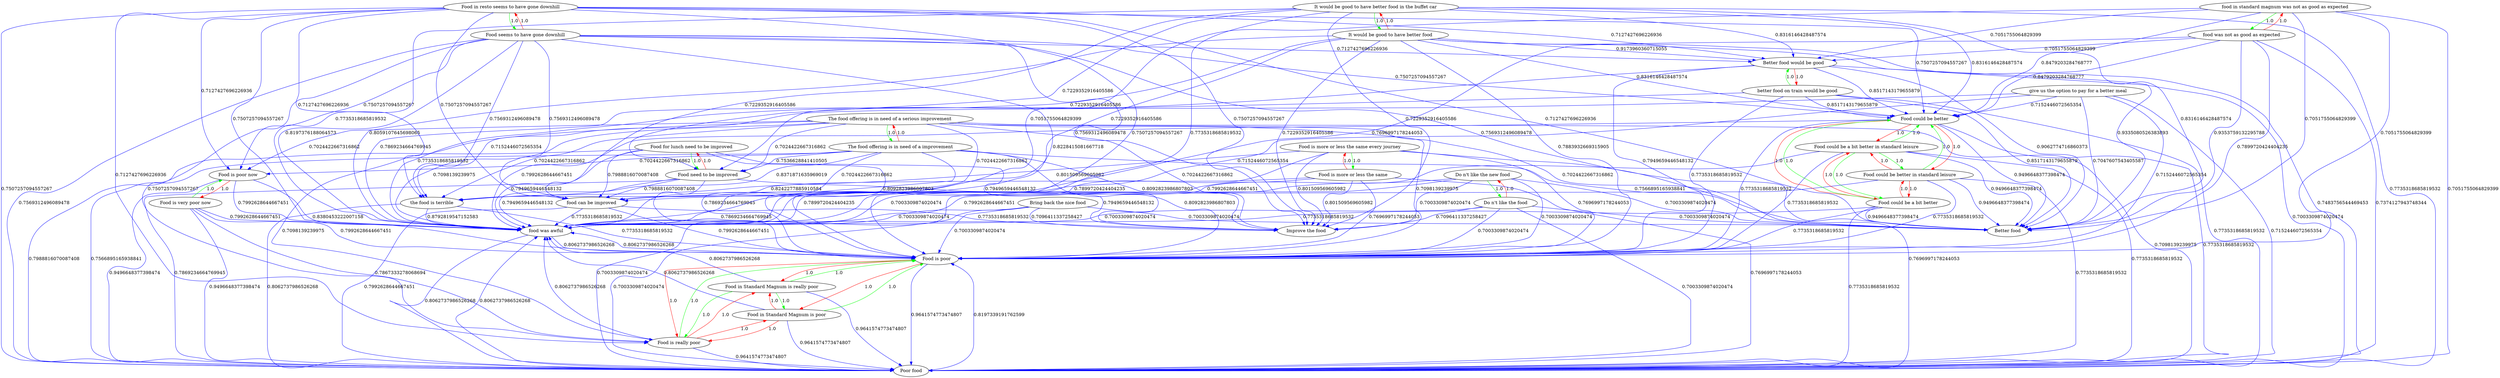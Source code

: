 digraph rawGraph {
"Better food";"Better food would be good";"Bring back the nice food";"Do n't like the new food";"Do n't like the food";"Food could be a bit better in standard leisure";"Food could be better in standard leisure";"Food could be better";"Food could be a bit better";"Food for lunch need to be improved";"Food need to be improved";"Food in Standard Magnum is really poor";"Food in Standard Magnum is poor";"Food is poor";"Food is really poor";"Food in resto seems to have gone downhill";"Food seems to have gone downhill";"Food is more or less the same every journey";"Food is more or less the same";"Food is very poor now";"Food is poor now";"Improve the food";"It would be good to have better food in the buffet car";"It would be good to have better food";"Poor food";"The food offering is in need of a serious improvement";"The food offering is in need of a improvement";"better food on train would be good";"food can be improved";"food in standard magnum was not as good as expected";"food was not as good as expected";"food was awful";"give us the option to pay for a better meal";"the food is terrible";"Better food would be good" -> "Better food" [label=0.9062774716860373] [color=blue]
"Bring back the nice food" -> "Better food" [label=0.7003309874020474] [color=blue]
"Do n't like the new food" -> "Do n't like the food" [label=1.0] [color=green]
"Do n't like the food" -> "Do n't like the new food" [label=1.0] [color=red]
"Do n't like the food" -> "Better food" [label=0.7003309874020474] [color=blue]
"Do n't like the new food" -> "Better food" [label=0.7003309874020474] [color=blue]
"Food could be a bit better in standard leisure" -> "Food could be better in standard leisure" [label=1.0] [color=green]
"Food could be better in standard leisure" -> "Food could be better" [label=1.0] [color=green]
"Food could be a bit better in standard leisure" -> "Food could be a bit better" [label=1.0] [color=green]
"Food could be a bit better" -> "Food could be better" [label=1.0] [color=green]
"Food could be a bit better in standard leisure" -> "Food could be better" [label=1.0] [color=green]
"Food could be better in standard leisure" -> "Food could be a bit better in standard leisure" [label=1.0] [color=red]
"Food could be better in standard leisure" -> "Food could be a bit better" [label=1.0] [color=red]
"Food could be better" -> "Food could be a bit better in standard leisure" [label=1.0] [color=red]
"Food could be better" -> "Food could be better in standard leisure" [label=1.0] [color=red]
"Food could be better" -> "Food could be a bit better" [label=1.0] [color=red]
"Food could be a bit better" -> "Food could be a bit better in standard leisure" [label=1.0] [color=red]
"Food could be a bit better" -> "Food could be better in standard leisure" [label=1.0] [color=red]
"Better food would be good" -> "Food could be better" [label=0.8517143179655879] [color=blue]
"Food could be better" -> "Better food" [label=0.9496648377398474] [color=blue]
"Food for lunch need to be improved" -> "Food need to be improved" [label=1.0] [color=green]
"Food need to be improved" -> "Food for lunch need to be improved" [label=1.0] [color=red]
"Food in Standard Magnum is really poor" -> "Food in Standard Magnum is poor" [label=1.0] [color=green]
"Food in Standard Magnum is poor" -> "Food is poor" [label=1.0] [color=green]
"Food in Standard Magnum is really poor" -> "Food is really poor" [label=1.0] [color=green]
"Food is really poor" -> "Food is poor" [label=1.0] [color=green]
"Food in Standard Magnum is really poor" -> "Food is poor" [label=1.0] [color=green]
"Food in Standard Magnum is poor" -> "Food in Standard Magnum is really poor" [label=1.0] [color=red]
"Food in Standard Magnum is poor" -> "Food is really poor" [label=1.0] [color=red]
"Food is poor" -> "Food in Standard Magnum is really poor" [label=1.0] [color=red]
"Food is poor" -> "Food in Standard Magnum is poor" [label=1.0] [color=red]
"Food is poor" -> "Food is really poor" [label=1.0] [color=red]
"Food is really poor" -> "Food in Standard Magnum is really poor" [label=1.0] [color=red]
"Food is really poor" -> "Food in Standard Magnum is poor" [label=1.0] [color=red]
"Food could be better" -> "Food is poor" [label=0.7735318685819532] [color=blue]
"Better food would be good" -> "Food is poor" [label=0.7949659446548132] [color=blue]
"Food need to be improved" -> "Food is poor" [label=0.7869234664769945] [color=blue]
"Food in resto seems to have gone downhill" -> "Food seems to have gone downhill" [label=1.0] [color=green]
"Food seems to have gone downhill" -> "Food in resto seems to have gone downhill" [label=1.0] [color=red]
"Food seems to have gone downhill" -> "Food could be better" [label=0.7507257094557267] [color=blue]
"Food seems to have gone downhill" -> "Better food would be good" [label=0.7127427696226936] [color=blue]
"Food seems to have gone downhill" -> "Better food" [label=0.7569312496089478] [color=blue]
"Food seems to have gone downhill" -> "Food is poor" [label=0.8228415081667718] [color=blue]
"Food in resto seems to have gone downhill" -> "Food could be better" [label=0.7507257094557267] [color=blue]
"Food in resto seems to have gone downhill" -> "Better food would be good" [label=0.7127427696226936] [color=blue]
"Food in resto seems to have gone downhill" -> "Better food" [label=0.7127427696226936] [color=blue]
"Food is more or less the same every journey" -> "Food is more or less the same" [label=1.0] [color=green]
"Food is more or less the same" -> "Food is more or less the same every journey" [label=1.0] [color=red]
"Food is more or less the same" -> "Food is poor" [label=0.7696997178244053] [color=blue]
"Food seems to have gone downhill" -> "Food is really poor" [label=0.7507257094557267] [color=blue]
"Food is very poor now" -> "Food is poor now" [label=1.0] [color=green]
"Food is poor now" -> "Food is very poor now" [label=1.0] [color=red]
"Food seems to have gone downhill" -> "Food is poor now" [label=0.7507257094557267] [color=blue]
"Food is poor now" -> "Food is poor" [label=0.8380453222007158] [color=blue]
"Food is very poor now" -> "Food is really poor" [label=0.7867333278068694] [color=blue]
"Food need to be improved" -> "Improve the food" [label=0.7949659446548132] [color=blue]
"Food is more or less the same" -> "Improve the food" [label=0.801509569605982] [color=blue]
"Bring back the nice food" -> "Improve the food" [label=0.7096411337258427] [color=blue]
"Do n't like the food" -> "Improve the food" [label=0.7096411337258427] [color=blue]
"It would be good to have better food in the buffet car" -> "It would be good to have better food" [label=1.0] [color=green]
"It would be good to have better food" -> "It would be good to have better food in the buffet car" [label=1.0] [color=red]
"It would be good to have better food" -> "Food could be better" [label=0.8316146428487574] [color=blue]
"It would be good to have better food" -> "Better food would be good" [label=0.9173960360715055] [color=blue]
"It would be good to have better food" -> "Food need to be improved" [label=0.7229352916405586] [color=blue]
"It would be good to have better food" -> "Better food" [label=0.9335080526383893] [color=blue]
"It would be good to have better food" -> "Food is poor" [label=0.7883932669315905] [color=blue]
"It would be good to have better food in the buffet car" -> "Food could be better" [label=0.8316146428487574] [color=blue]
"It would be good to have better food in the buffet car" -> "Better food would be good" [label=0.8316146428487574] [color=blue]
"It would be good to have better food" -> "Poor food" [label=0.7483756544469453] [color=blue]
"Food seems to have gone downhill" -> "Poor food" [label=0.7569312496089478] [color=blue]
"Bring back the nice food" -> "Poor food" [label=0.7003309874020474] [color=blue]
"Do n't like the food" -> "Poor food" [label=0.7003309874020474] [color=blue]
"Poor food" -> "Food is poor" [label=0.8197339191762599] [color=blue]
"Food is poor" -> "Poor food" [label=0.9641574773474807] [color=blue]
"Better food would be good" -> "Poor food" [label=0.7003309874020474] [color=blue]
"Food is poor now" -> "Poor food" [label=0.9496648377398474] [color=blue]
"The food offering is in need of a serious improvement" -> "The food offering is in need of a improvement" [label=1.0] [color=green]
"The food offering is in need of a improvement" -> "The food offering is in need of a serious improvement" [label=1.0] [color=red]
"The food offering is in need of a improvement" -> "Improve the food" [label=0.8092823986807803] [color=blue]
"The food offering is in need of a improvement" -> "Food is poor" [label=0.8092823986807803] [color=blue]
"The food offering is in need of a serious improvement" -> "Food is really poor" [label=0.7098139239975] [color=blue]
"The food offering is in need of a improvement" -> "Food is poor now" [label=0.7024422667316862] [color=blue]
"The food offering is in need of a improvement" -> "Better food" [label=0.7566895165938841] [color=blue]
"The food offering is in need of a improvement" -> "Food need to be improved" [label=0.7536628841410505] [color=blue]
"The food offering is in need of a improvement" -> "Poor food" [label=0.7566895165938841] [color=blue]
"better food on train would be good" -> "Better food would be good" [label=1.0] [color=green]
"Better food would be good" -> "better food on train would be good" [label=1.0] [color=red]
"better food on train would be good" -> "Food could be better" [label=0.8517143179655879] [color=blue]
"Food seems to have gone downhill" -> "food can be improved" [label=0.7569312496089478] [color=blue]
"food can be improved" -> "Improve the food" [label=0.7735318685819532] [color=blue]
"food can be improved" -> "Food is poor" [label=0.7992628644667451] [color=blue]
"Food need to be improved" -> "food can be improved" [label=0.7988816070087408] [color=blue]
"The food offering is in need of a improvement" -> "food can be improved" [label=0.7024422667316862] [color=blue]
"food in standard magnum was not as good as expected" -> "food was not as good as expected" [label=1.0] [color=green]
"food was not as good as expected" -> "food in standard magnum was not as good as expected" [label=1.0] [color=red]
"food was not as good as expected" -> "Food could be better" [label=0.8479203284768777] [color=blue]
"food was not as good as expected" -> "Food is poor" [label=0.7899720424404235] [color=blue]
"food was not as good as expected" -> "Better food would be good" [label=0.7051755064829399] [color=blue]
"food was not as good as expected" -> "Better food" [label=0.9353759132295788] [color=blue]
"food was not as good as expected" -> "Poor food" [label=0.7374127943748344] [color=blue]
"Food could be better" -> "food was awful" [label=0.7992628644667451] [color=blue]
"It would be good to have better food" -> "food was awful" [label=0.8059107645698065] [color=blue]
"food can be improved" -> "food was awful" [label=0.7735318685819532] [color=blue]
"Food seems to have gone downhill" -> "food was awful" [label=0.8197376188064573] [color=blue]
"Food is poor" -> "food was awful" [label=0.8062737986526268] [color=blue]
"food was awful" -> "Food is poor" [label=0.8062737986526268] [color=blue]
"Better food would be good" -> "food was awful" [label=0.7869234664769945] [color=blue]
"food was not as good as expected" -> "food was awful" [label=0.7696997178244053] [color=blue]
"Food is poor now" -> "food was awful" [label=0.7992628644667451] [color=blue]
"Food need to be improved" -> "food was awful" [label=0.7949659446548132] [color=blue]
"Food is more or less the same" -> "food was awful" [label=0.7899720424404235] [color=blue]
"The food offering is in need of a improvement" -> "food was awful" [label=0.8092823986807803] [color=blue]
"give us the option to pay for a better meal" -> "Food could be better" [label=0.7152446072565354] [color=blue]
"give us the option to pay for a better meal" -> "Better food" [label=0.7047607543405587] [color=blue]
"Food seems to have gone downhill" -> "the food is terrible" [label=0.7569312496089478] [color=blue]
"the food is terrible" -> "Food is poor" [label=0.7735318685819532] [color=blue]
"Food is more or less the same" -> "the food is terrible" [label=0.8242277885910584] [color=blue]
"give us the option to pay for a better meal" -> "the food is terrible" [label=0.7152446072565354] [color=blue]
"the food is terrible" -> "food was awful" [label=0.8792819547152583] [color=blue]
"The food offering is in need of a improvement" -> "the food is terrible" [label=0.8371871635969019] [color=blue]
"Bring back the nice food" -> "Food is poor" [label=0.7003309874020474] [color=blue]
"Do n't like the new food" -> "Poor food" [label=0.7003309874020474] [color=blue]
"Do n't like the new food" -> "Improve the food" [label=0.7003309874020474] [color=blue]
"Do n't like the food" -> "Food is poor" [label=0.7003309874020474] [color=blue]
"Food could be a bit better in standard leisure" -> "Better food" [label=0.9496648377398474] [color=blue]
"Food could be a bit better in standard leisure" -> "food was awful" [label=0.7992628644667451] [color=blue]
"Food could be a bit better in standard leisure" -> "Food is poor" [label=0.7735318685819532] [color=blue]
"Food could be better in standard leisure" -> "Better food" [label=0.9496648377398474] [color=blue]
"Food could be better in standard leisure" -> "food was awful" [label=0.7992628644667451] [color=blue]
"Food could be better in standard leisure" -> "Food is poor" [label=0.7735318685819532] [color=blue]
"Food could be better" -> "Poor food" [label=0.7735318685819532] [color=blue]
"Food could be a bit better" -> "Better food" [label=0.9496648377398474] [color=blue]
"Food could be a bit better" -> "Poor food" [label=0.7735318685819532] [color=blue]
"Food could be a bit better" -> "food was awful" [label=0.7735318685819532] [color=blue]
"Food could be a bit better" -> "Food is poor" [label=0.7735318685819532] [color=blue]
"Food for lunch need to be improved" -> "food can be improved" [label=0.7988816070087408] [color=blue]
"Food for lunch need to be improved" -> "Improve the food" [label=0.7949659446548132] [color=blue]
"Food for lunch need to be improved" -> "food was awful" [label=0.7949659446548132] [color=blue]
"Food for lunch need to be improved" -> "Food is poor" [label=0.7869234664769945] [color=blue]
"Food need to be improved" -> "Poor food" [label=0.7869234664769945] [color=blue]
"Food in Standard Magnum is really poor" -> "Poor food" [label=0.9641574773474807] [color=blue]
"Food in Standard Magnum is really poor" -> "food was awful" [label=0.8062737986526268] [color=blue]
"Food in Standard Magnum is poor" -> "Poor food" [label=0.9641574773474807] [color=blue]
"Food in Standard Magnum is poor" -> "food was awful" [label=0.8062737986526268] [color=blue]
"Food is really poor" -> "Poor food" [label=0.9641574773474807] [color=blue]
"Food is really poor" -> "food was awful" [label=0.8062737986526268] [color=blue]
"Food in resto seems to have gone downhill" -> "food can be improved" [label=0.7507257094557267] [color=blue]
"Food in resto seems to have gone downhill" -> "Food is poor now" [label=0.7127427696226936] [color=blue]
"Food in resto seems to have gone downhill" -> "Food is really poor" [label=0.7127427696226936] [color=blue]
"Food in resto seems to have gone downhill" -> "Poor food" [label=0.7507257094557267] [color=blue]
"Food in resto seems to have gone downhill" -> "the food is terrible" [label=0.7127427696226936] [color=blue]
"Food in resto seems to have gone downhill" -> "food was awful" [label=0.7507257094557267] [color=blue]
"Food in resto seems to have gone downhill" -> "Food is poor" [label=0.7507257094557267] [color=blue]
"Food seems to have gone downhill" -> "Improve the food" [label=0.7569312496089478] [color=blue]
"Food is more or less the same every journey" -> "Improve the food" [label=0.801509569605982] [color=blue]
"Food is more or less the same every journey" -> "the food is terrible" [label=0.801509569605982] [color=blue]
"Food is more or less the same every journey" -> "food was awful" [label=0.7899720424404235] [color=blue]
"Food is more or less the same every journey" -> "Food is poor" [label=0.7696997178244053] [color=blue]
"Food is more or less the same" -> "Poor food" [label=0.7696997178244053] [color=blue]
"Food is very poor now" -> "Poor food" [label=0.9496648377398474] [color=blue]
"Food is very poor now" -> "food was awful" [label=0.7992628644667451] [color=blue]
"Food is very poor now" -> "Food is poor" [label=0.7992628644667451] [color=blue]
"It would be good to have better food in the buffet car" -> "Food need to be improved" [label=0.7229352916405586] [color=blue]
"It would be good to have better food in the buffet car" -> "Better food" [label=0.8316146428487574] [color=blue]
"It would be good to have better food in the buffet car" -> "Poor food" [label=0.7735318685819532] [color=blue]
"It would be good to have better food in the buffet car" -> "food was awful" [label=0.7735318685819532] [color=blue]
"It would be good to have better food in the buffet car" -> "Food is poor" [label=0.7735318685819532] [color=blue]
"It would be good to have better food" -> "food can be improved" [label=0.7229352916405586] [color=blue]
"It would be good to have better food" -> "Improve the food" [label=0.7229352916405586] [color=blue]
"Poor food" -> "food was awful" [label=0.8062737986526268] [color=blue]
"The food offering is in need of a serious improvement" -> "food can be improved" [label=0.7024422667316862] [color=blue]
"The food offering is in need of a serious improvement" -> "Food is poor now" [label=0.7024422667316862] [color=blue]
"The food offering is in need of a serious improvement" -> "Better food" [label=0.7024422667316862] [color=blue]
"The food offering is in need of a serious improvement" -> "Food need to be improved" [label=0.7024422667316862] [color=blue]
"The food offering is in need of a serious improvement" -> "Poor food" [label=0.7098139239975] [color=blue]
"The food offering is in need of a serious improvement" -> "Improve the food" [label=0.7024422667316862] [color=blue]
"The food offering is in need of a serious improvement" -> "the food is terrible" [label=0.7024422667316862] [color=blue]
"The food offering is in need of a serious improvement" -> "food was awful" [label=0.7098139239975] [color=blue]
"The food offering is in need of a serious improvement" -> "Food is poor" [label=0.7098139239975] [color=blue]
"better food on train would be good" -> "Better food" [label=0.8517143179655879] [color=blue]
"better food on train would be good" -> "Poor food" [label=0.7735318685819532] [color=blue]
"better food on train would be good" -> "food was awful" [label=0.7735318685819532] [color=blue]
"better food on train would be good" -> "Food is poor" [label=0.7735318685819532] [color=blue]
"food can be improved" -> "Poor food" [label=0.7992628644667451] [color=blue]
"food in standard magnum was not as good as expected" -> "Food could be better" [label=0.8479203284768777] [color=blue]
"food in standard magnum was not as good as expected" -> "Better food would be good" [label=0.7051755064829399] [color=blue]
"food in standard magnum was not as good as expected" -> "Better food" [label=0.7051755064829399] [color=blue]
"food in standard magnum was not as good as expected" -> "Poor food" [label=0.7051755064829399] [color=blue]
"food in standard magnum was not as good as expected" -> "food was awful" [label=0.7051755064829399] [color=blue]
"food in standard magnum was not as good as expected" -> "Food is poor" [label=0.7051755064829399] [color=blue]
"food was awful" -> "Poor food" [label=0.8062737986526268] [color=blue]
"give us the option to pay for a better meal" -> "Poor food" [label=0.7152446072565354] [color=blue]
"give us the option to pay for a better meal" -> "food was awful" [label=0.7152446072565354] [color=blue]
"give us the option to pay for a better meal" -> "Food is poor" [label=0.7152446072565354] [color=blue]
"the food is terrible" -> "Poor food" [label=0.8062737986526268] [color=blue]
"Bring back the nice food" -> "food was awful" [label=0.7003309874020474] [color=blue]
"Do n't like the new food" -> "food was awful" [label=0.7003309874020474] [color=blue]
"Do n't like the new food" -> "Food is poor" [label=0.7003309874020474] [color=blue]
"Do n't like the food" -> "food was awful" [label=0.7003309874020474] [color=blue]
"Food could be a bit better in standard leisure" -> "Poor food" [label=0.7735318685819532] [color=blue]
"Food could be better in standard leisure" -> "Poor food" [label=0.7735318685819532] [color=blue]
"Food for lunch need to be improved" -> "Poor food" [label=0.7988816070087408] [color=blue]
"Food in resto seems to have gone downhill" -> "Improve the food" [label=0.7507257094557267] [color=blue]
"Food is more or less the same every journey" -> "Poor food" [label=0.7696997178244053] [color=blue]
"It would be good to have better food in the buffet car" -> "food can be improved" [label=0.7229352916405586] [color=blue]
"It would be good to have better food in the buffet car" -> "Improve the food" [label=0.7229352916405586] [color=blue]
}